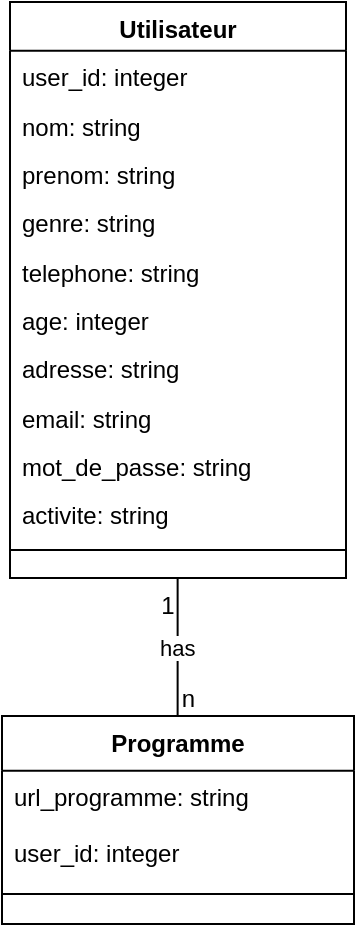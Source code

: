 <mxGraphModel><root><mxCell id="0"/><mxCell id="1" parent="0"/><mxCell id="2" value="Utilisateur" style="swimlane;fontStyle=1;align=center;verticalAlign=top;childLayout=stackLayout;horizontal=1;startSize=24.348;horizontalStack=0;resizeParent=1;resizeParentMax=0;resizeLast=0;collapsible=0;marginBottom=0;" vertex="1" parent="1"><mxGeometry x="12" y="8" width="168" height="288" as="geometry"/></mxCell><mxCell id="3" value="user_id: integer" style="text;strokeColor=none;fillColor=none;align=left;verticalAlign=top;spacingLeft=4;spacingRight=4;overflow=hidden;rotatable=0;points=[[0,0.5],[1,0.5]];portConstraint=eastwest;" vertex="1" parent="2"><mxGeometry y="24" width="168" height="24" as="geometry"/></mxCell><mxCell id="4" value="nom: string" style="text;strokeColor=none;fillColor=none;align=left;verticalAlign=top;spacingLeft=4;spacingRight=4;overflow=hidden;rotatable=0;points=[[0,0.5],[1,0.5]];portConstraint=eastwest;" vertex="1" parent="2"><mxGeometry y="49" width="168" height="24" as="geometry"/></mxCell><mxCell id="5" value="prenom: string" style="text;strokeColor=none;fillColor=none;align=left;verticalAlign=top;spacingLeft=4;spacingRight=4;overflow=hidden;rotatable=0;points=[[0,0.5],[1,0.5]];portConstraint=eastwest;" vertex="1" parent="2"><mxGeometry y="73" width="168" height="24" as="geometry"/></mxCell><mxCell id="6" value="genre: string" style="text;strokeColor=none;fillColor=none;align=left;verticalAlign=top;spacingLeft=4;spacingRight=4;overflow=hidden;rotatable=0;points=[[0,0.5],[1,0.5]];portConstraint=eastwest;" vertex="1" parent="2"><mxGeometry y="97" width="168" height="24" as="geometry"/></mxCell><mxCell id="7" value="telephone: string" style="text;strokeColor=none;fillColor=none;align=left;verticalAlign=top;spacingLeft=4;spacingRight=4;overflow=hidden;rotatable=0;points=[[0,0.5],[1,0.5]];portConstraint=eastwest;" vertex="1" parent="2"><mxGeometry y="122" width="168" height="24" as="geometry"/></mxCell><mxCell id="8" value="age: integer" style="text;strokeColor=none;fillColor=none;align=left;verticalAlign=top;spacingLeft=4;spacingRight=4;overflow=hidden;rotatable=0;points=[[0,0.5],[1,0.5]];portConstraint=eastwest;" vertex="1" parent="2"><mxGeometry y="146" width="168" height="24" as="geometry"/></mxCell><mxCell id="9" value="adresse: string" style="text;strokeColor=none;fillColor=none;align=left;verticalAlign=top;spacingLeft=4;spacingRight=4;overflow=hidden;rotatable=0;points=[[0,0.5],[1,0.5]];portConstraint=eastwest;" vertex="1" parent="2"><mxGeometry y="170" width="168" height="24" as="geometry"/></mxCell><mxCell id="10" value="email: string" style="text;strokeColor=none;fillColor=none;align=left;verticalAlign=top;spacingLeft=4;spacingRight=4;overflow=hidden;rotatable=0;points=[[0,0.5],[1,0.5]];portConstraint=eastwest;" vertex="1" parent="2"><mxGeometry y="195" width="168" height="24" as="geometry"/></mxCell><mxCell id="11" value="mot_de_passe: string" style="text;strokeColor=none;fillColor=none;align=left;verticalAlign=top;spacingLeft=4;spacingRight=4;overflow=hidden;rotatable=0;points=[[0,0.5],[1,0.5]];portConstraint=eastwest;" vertex="1" parent="2"><mxGeometry y="219" width="168" height="24" as="geometry"/></mxCell><mxCell id="12" value="activite: string" style="text;strokeColor=none;fillColor=none;align=left;verticalAlign=top;spacingLeft=4;spacingRight=4;overflow=hidden;rotatable=0;points=[[0,0.5],[1,0.5]];portConstraint=eastwest;" vertex="1" parent="2"><mxGeometry y="243" width="168" height="24" as="geometry"/></mxCell><mxCell id="13" style="line;strokeWidth=1;fillColor=none;align=left;verticalAlign=middle;spacingTop=-1;spacingLeft=3;spacingRight=3;rotatable=0;labelPosition=right;points=[];portConstraint=eastwest;strokeColor=inherit;" vertex="1" parent="2"><mxGeometry y="268" width="168" height="12" as="geometry"/></mxCell><mxCell id="14" value="Programme" style="swimlane;fontStyle=1;align=center;verticalAlign=top;childLayout=stackLayout;horizontal=1;startSize=27.429;horizontalStack=0;resizeParent=1;resizeParentMax=0;resizeLast=0;collapsible=0;marginBottom=0;" vertex="1" parent="1"><mxGeometry x="8" y="365" width="176" height="104" as="geometry"/></mxCell><mxCell id="15" value="url_programme: string" style="text;strokeColor=none;fillColor=none;align=left;verticalAlign=top;spacingLeft=4;spacingRight=4;overflow=hidden;rotatable=0;points=[[0,0.5],[1,0.5]];portConstraint=eastwest;" vertex="1" parent="14"><mxGeometry y="27" width="176" height="27" as="geometry"/></mxCell><mxCell id="16" value="user_id: integer" style="text;strokeColor=none;fillColor=none;align=left;verticalAlign=top;spacingLeft=4;spacingRight=4;overflow=hidden;rotatable=0;points=[[0,0.5],[1,0.5]];portConstraint=eastwest;" vertex="1" parent="14"><mxGeometry y="55" width="176" height="27" as="geometry"/></mxCell><mxCell id="17" style="line;strokeWidth=1;fillColor=none;align=left;verticalAlign=middle;spacingTop=-1;spacingLeft=3;spacingRight=3;rotatable=0;labelPosition=right;points=[];portConstraint=eastwest;strokeColor=inherit;" vertex="1" parent="14"><mxGeometry y="82" width="176" height="14" as="geometry"/></mxCell><mxCell id="18" value="has" style="curved=1;startArrow=none;endArrow=none;exitX=0.499;exitY=1;entryX=0.499;entryY=0;" edge="1" parent="1" source="2" target="14"><mxGeometry relative="1" as="geometry"><Array as="points"/></mxGeometry></mxCell><mxCell id="19" value="1" style="edgeLabel;resizable=0;labelBackgroundColor=none;fontSize=12;align=right;verticalAlign=top;" vertex="1" parent="18"><mxGeometry x="-1" relative="1" as="geometry"/></mxCell><mxCell id="20" value="n" style="edgeLabel;resizable=0;labelBackgroundColor=none;fontSize=12;align=left;verticalAlign=bottom;" vertex="1" parent="18"><mxGeometry x="1" relative="1" as="geometry"/></mxCell></root></mxGraphModel>
